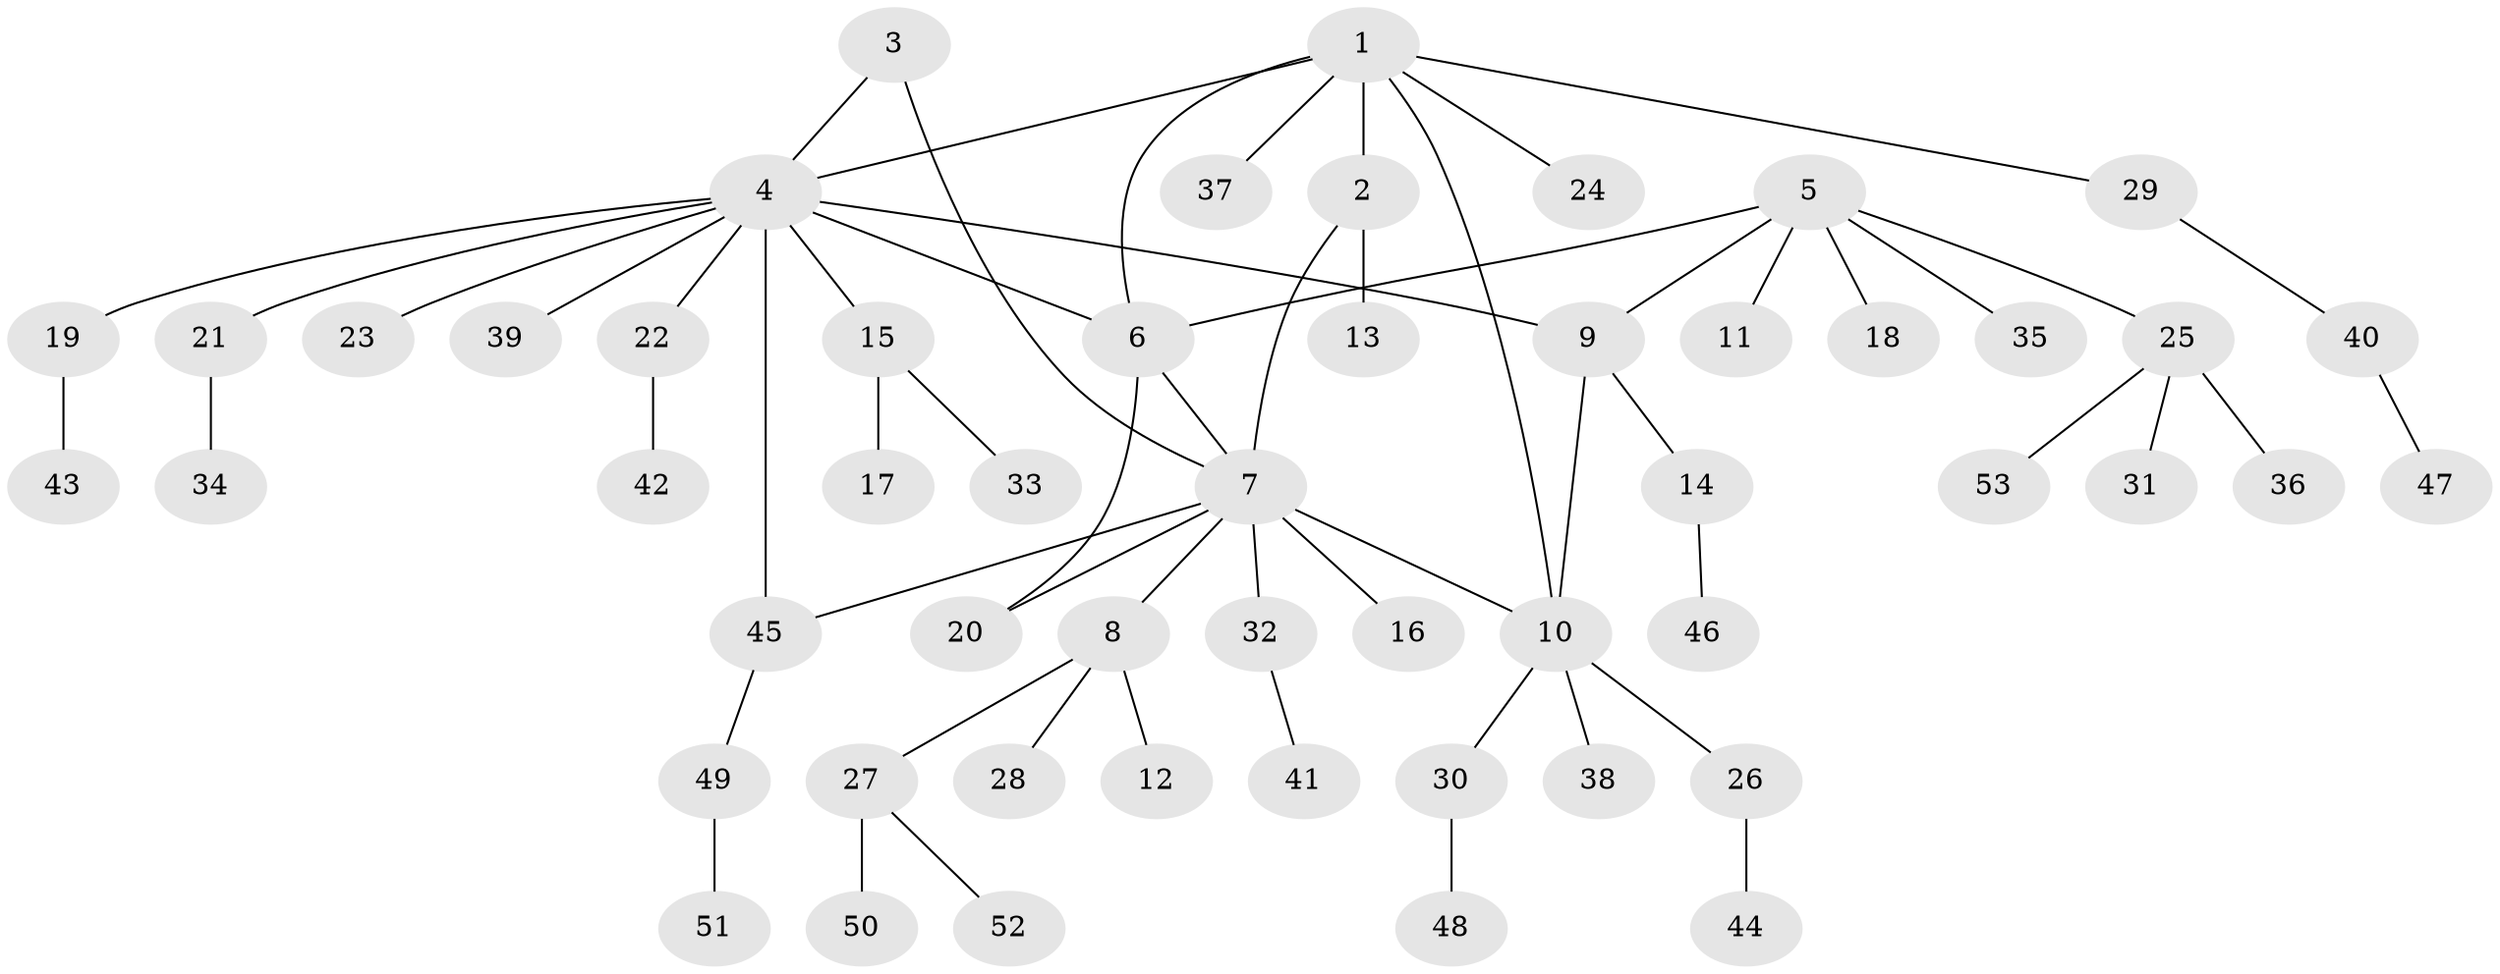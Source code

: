 // Generated by graph-tools (version 1.1) at 2025/15/03/09/25 04:15:56]
// undirected, 53 vertices, 60 edges
graph export_dot {
graph [start="1"]
  node [color=gray90,style=filled];
  1;
  2;
  3;
  4;
  5;
  6;
  7;
  8;
  9;
  10;
  11;
  12;
  13;
  14;
  15;
  16;
  17;
  18;
  19;
  20;
  21;
  22;
  23;
  24;
  25;
  26;
  27;
  28;
  29;
  30;
  31;
  32;
  33;
  34;
  35;
  36;
  37;
  38;
  39;
  40;
  41;
  42;
  43;
  44;
  45;
  46;
  47;
  48;
  49;
  50;
  51;
  52;
  53;
  1 -- 2;
  1 -- 4;
  1 -- 6;
  1 -- 10;
  1 -- 24;
  1 -- 29;
  1 -- 37;
  2 -- 7;
  2 -- 13;
  3 -- 4;
  3 -- 7;
  4 -- 6;
  4 -- 9;
  4 -- 15;
  4 -- 19;
  4 -- 21;
  4 -- 22;
  4 -- 23;
  4 -- 39;
  4 -- 45;
  5 -- 6;
  5 -- 9;
  5 -- 11;
  5 -- 18;
  5 -- 25;
  5 -- 35;
  6 -- 7;
  6 -- 20;
  7 -- 8;
  7 -- 10;
  7 -- 16;
  7 -- 20;
  7 -- 32;
  7 -- 45;
  8 -- 12;
  8 -- 27;
  8 -- 28;
  9 -- 10;
  9 -- 14;
  10 -- 26;
  10 -- 30;
  10 -- 38;
  14 -- 46;
  15 -- 17;
  15 -- 33;
  19 -- 43;
  21 -- 34;
  22 -- 42;
  25 -- 31;
  25 -- 36;
  25 -- 53;
  26 -- 44;
  27 -- 50;
  27 -- 52;
  29 -- 40;
  30 -- 48;
  32 -- 41;
  40 -- 47;
  45 -- 49;
  49 -- 51;
}
